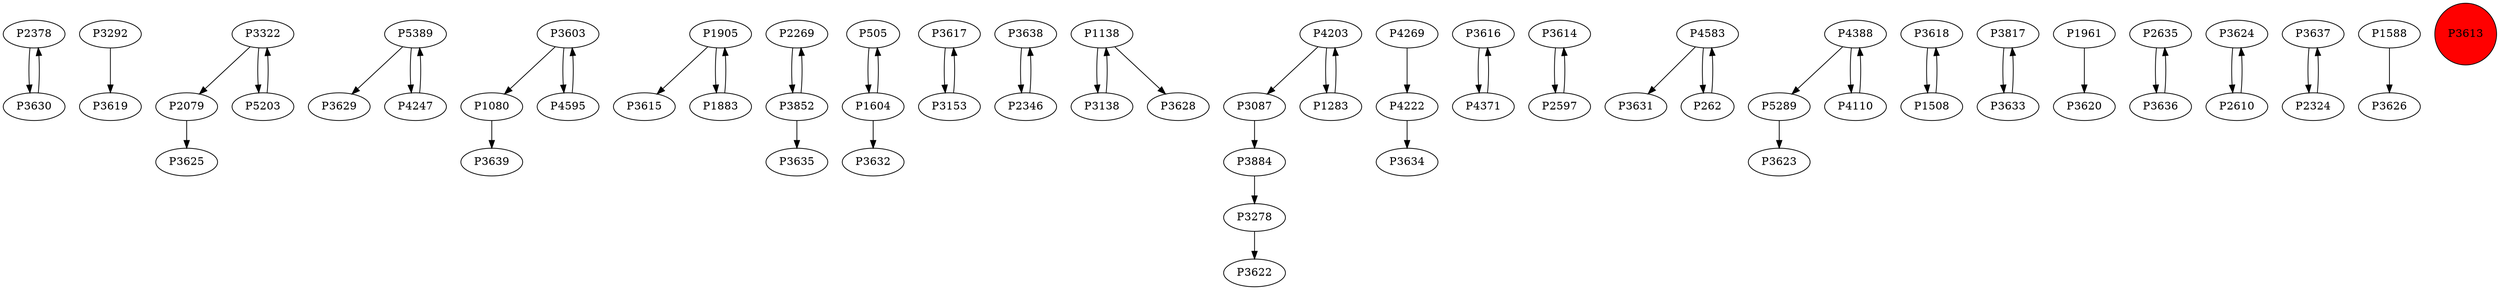 digraph {
	P2378 -> P3630
	P3292 -> P3619
	P3322 -> P2079
	P5389 -> P3629
	P4247 -> P5389
	P3603 -> P1080
	P1905 -> P3615
	P2269 -> P3852
	P505 -> P1604
	P1883 -> P1905
	P3617 -> P3153
	P3638 -> P2346
	P1138 -> P3138
	P3087 -> P3884
	P4222 -> P3634
	P3603 -> P4595
	P5203 -> P3322
	P3616 -> P4371
	P5389 -> P4247
	P3614 -> P2597
	P4583 -> P3631
	P3630 -> P2378
	P4388 -> P5289
	P3618 -> P1508
	P1138 -> P3628
	P3817 -> P3633
	P3884 -> P3278
	P4371 -> P3616
	P1508 -> P3618
	P1905 -> P1883
	P1961 -> P3620
	P2346 -> P3638
	P4269 -> P4222
	P3153 -> P3617
	P4203 -> P1283
	P1283 -> P4203
	P2635 -> P3636
	P4110 -> P4388
	P3624 -> P2610
	P4583 -> P262
	P3852 -> P3635
	P3637 -> P2324
	P2597 -> P3614
	P5289 -> P3623
	P262 -> P4583
	P1588 -> P3626
	P3322 -> P5203
	P1604 -> P505
	P2324 -> P3637
	P1080 -> P3639
	P1604 -> P3632
	P3636 -> P2635
	P4388 -> P4110
	P3138 -> P1138
	P4595 -> P3603
	P3633 -> P3817
	P2079 -> P3625
	P2610 -> P3624
	P3852 -> P2269
	P4203 -> P3087
	P3278 -> P3622
	P3613 [shape=circle]
	P3613 [style=filled]
	P3613 [fillcolor=red]
}